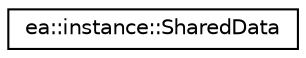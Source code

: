 digraph "Graphical Class Hierarchy"
{
 // LATEX_PDF_SIZE
  edge [fontname="Helvetica",fontsize="10",labelfontname="Helvetica",labelfontsize="10"];
  node [fontname="Helvetica",fontsize="10",shape=record];
  rankdir="LR";
  Node0 [label="ea::instance::SharedData",height=0.2,width=0.4,color="black", fillcolor="white", style="filled",URL="$structea_1_1instance_1_1SharedData.html",tooltip="This struct is shared between all instances under the same algorithm."];
}
